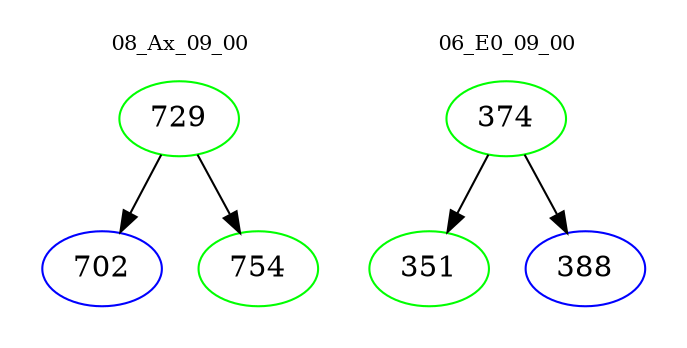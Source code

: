 digraph{
subgraph cluster_0 {
color = white
label = "08_Ax_09_00";
fontsize=10;
T0_729 [label="729", color="green"]
T0_729 -> T0_702 [color="black"]
T0_702 [label="702", color="blue"]
T0_729 -> T0_754 [color="black"]
T0_754 [label="754", color="green"]
}
subgraph cluster_1 {
color = white
label = "06_E0_09_00";
fontsize=10;
T1_374 [label="374", color="green"]
T1_374 -> T1_351 [color="black"]
T1_351 [label="351", color="green"]
T1_374 -> T1_388 [color="black"]
T1_388 [label="388", color="blue"]
}
}
